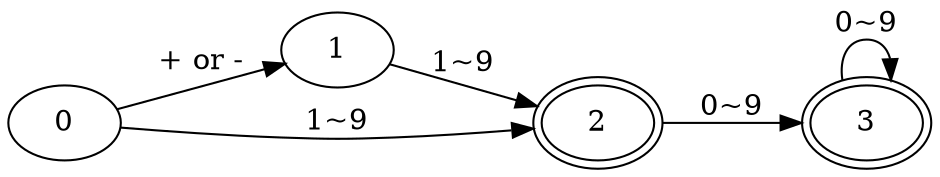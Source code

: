 //RE : [+|-]{0,1}[0-9]+
digraph naturalNumberDFA {
	rankdir=LR;
	0 -> 1 [label="+ or -"];
	0 -> 2 [label="1~9"];
	1 -> 2 [label="1~9"];
	2 -> 3 [label="0~9"];
	3 -> 3 [label="0~9"];
	2 [peripheries=2];
	3 [peripheries=2];
}
